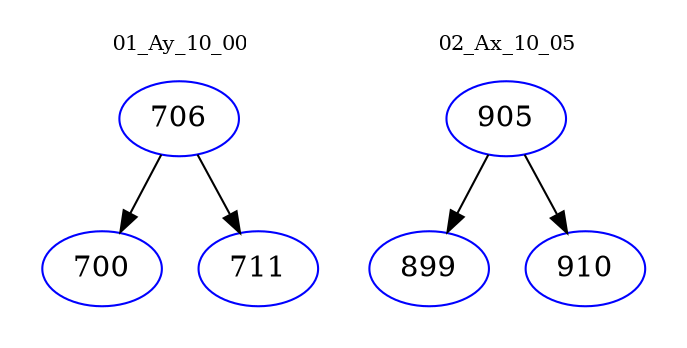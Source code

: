 digraph{
subgraph cluster_0 {
color = white
label = "01_Ay_10_00";
fontsize=10;
T0_706 [label="706", color="blue"]
T0_706 -> T0_700 [color="black"]
T0_700 [label="700", color="blue"]
T0_706 -> T0_711 [color="black"]
T0_711 [label="711", color="blue"]
}
subgraph cluster_1 {
color = white
label = "02_Ax_10_05";
fontsize=10;
T1_905 [label="905", color="blue"]
T1_905 -> T1_899 [color="black"]
T1_899 [label="899", color="blue"]
T1_905 -> T1_910 [color="black"]
T1_910 [label="910", color="blue"]
}
}
